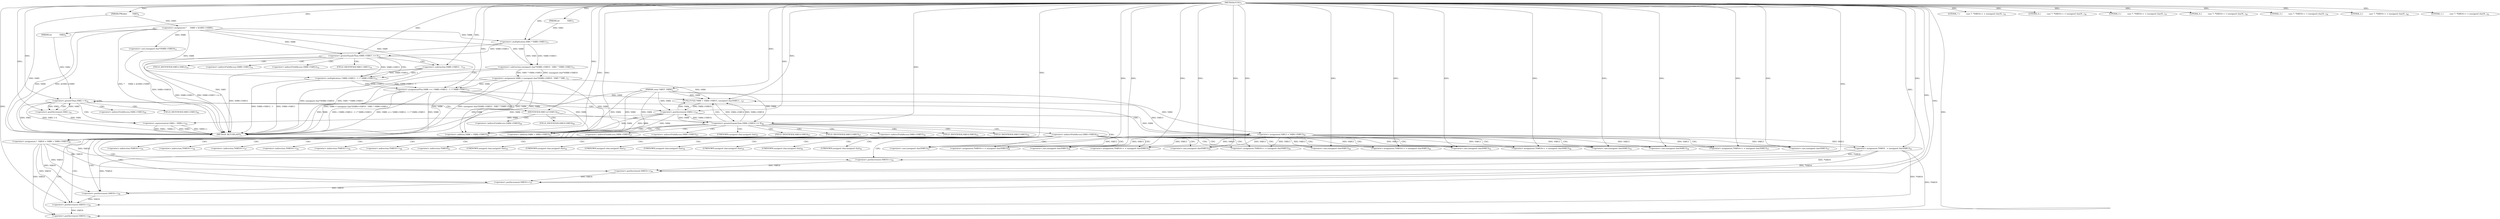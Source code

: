 digraph "FUN1" {  
"8" [label = <(METHOD,FUN1)<SUB>1</SUB>> ]
"170" [label = <(METHOD_RETURN,ANY)<SUB>1</SUB>> ]
"9" [label = <(PARAM,int             VAR1)<SUB>1</SUB>> ]
"10" [label = <(PARAM,int             VAR2)<SUB>2</SUB>> ]
"11" [label = <(PARAM,const VAR3*  VAR4)<SUB>3</SUB>> ]
"12" [label = <(PARAM,PWorker         VAR5)<SUB>4</SUB>> ]
"16" [label = <(&lt;operator&gt;.assignment,*      VAR8 = &amp;VAR5-&gt;VAR9)<SUB>7</SUB>> ]
"22" [label = <(&lt;operator&gt;.assignment,VAR6 = (unsigned char*)VAR8-&gt;VAR10 - VAR1 * VAR...)<SUB>11</SUB>> ]
"36" [label = <(&lt;operator&gt;.greaterEqualsThan,VAR8-&gt;VAR11 &gt;= 0)<SUB>12</SUB>> ]
"55" [label = <(&lt;operator&gt;.greaterThan,VAR2 &gt; 0)<SUB>18</SUB>> ]
"58" [label = <(&lt;operator&gt;.expressionList,VAR2--, VAR4++)<SUB>18</SUB>> ]
"24" [label = <(&lt;operator&gt;.subtraction,(unsigned char*)VAR8-&gt;VAR10 - VAR1 * VAR8-&gt;VAR11)<SUB>11</SUB>> ]
"42" [label = <(&lt;operator&gt;.assignmentPlus,VAR6 += ( VAR8-&gt;VAR12 - 1 ) * VAR8-&gt;VAR11)<SUB>14</SUB>> ]
"65" [label = <(&lt;operator&gt;.assignment,VAR13 = VAR4-&gt;VAR13)<SUB>20</SUB>> ]
"25" [label = <(&lt;operator&gt;.cast,(unsigned char*)VAR8-&gt;VAR10)<SUB>11</SUB>> ]
"30" [label = <(&lt;operator&gt;.multiplication,VAR1 * VAR8-&gt;VAR11)<SUB>11</SUB>> ]
"59" [label = <(&lt;operator&gt;.postDecrement,VAR2--)<SUB>18</SUB>> ]
"61" [label = <(&lt;operator&gt;.postIncrement,VAR4++)<SUB>18</SUB>> ]
"71" [label = <(IDENTIFIER,VAR13,if (VAR13))<SUB>23</SUB>> ]
"44" [label = <(&lt;operator&gt;.multiplication,( VAR8-&gt;VAR12 - 1 ) * VAR8-&gt;VAR11)<SUB>14</SUB>> ]
"45" [label = <(&lt;operator&gt;.subtraction,VAR8-&gt;VAR12 - 1)<SUB>14</SUB>> ]
"74" [label = <(&lt;operator&gt;.greaterEqualsThan,VAR4-&gt;VAR14 &gt;= 8)<SUB>26</SUB>> ]
"80" [label = <(FUN2,FUN2( VAR6 + VAR4-&gt;VAR15, (unsigned char)VAR13,...)<SUB>27</SUB>> ]
"95" [label = <(&lt;operator&gt;.assignment,*  VAR16 = VAR6 + VAR4-&gt;VAR15)<SUB>30</SUB>> ]
"81" [label = <(&lt;operator&gt;.addition,VAR6 + VAR4-&gt;VAR15)<SUB>27</SUB>> ]
"86" [label = <(&lt;operator&gt;.cast,(unsigned char)VAR13)<SUB>27</SUB>> ]
"97" [label = <(&lt;operator&gt;.addition,VAR6 + VAR4-&gt;VAR15)<SUB>30</SUB>> ]
"108" [label = <(LITERAL,7,{
          case 7: *VAR16++ = (unsigned char)V...)<SUB>35</SUB>> ]
"109" [label = <(&lt;operator&gt;.assignment,*VAR16++ = (unsigned char)VAR13)<SUB>35</SUB>> ]
"117" [label = <(LITERAL,6,{
          case 7: *VAR16++ = (unsigned char)V...)<SUB>36</SUB>> ]
"118" [label = <(&lt;operator&gt;.assignment,*VAR16++ = (unsigned char)VAR13)<SUB>36</SUB>> ]
"126" [label = <(LITERAL,5,{
          case 7: *VAR16++ = (unsigned char)V...)<SUB>37</SUB>> ]
"127" [label = <(&lt;operator&gt;.assignment,*VAR16++ = (unsigned char)VAR13)<SUB>37</SUB>> ]
"135" [label = <(LITERAL,4,{
          case 7: *VAR16++ = (unsigned char)V...)<SUB>38</SUB>> ]
"136" [label = <(&lt;operator&gt;.assignment,*VAR16++ = (unsigned char)VAR13)<SUB>38</SUB>> ]
"144" [label = <(LITERAL,3,{
          case 7: *VAR16++ = (unsigned char)V...)<SUB>39</SUB>> ]
"145" [label = <(&lt;operator&gt;.assignment,*VAR16++ = (unsigned char)VAR13)<SUB>39</SUB>> ]
"153" [label = <(LITERAL,2,{
          case 7: *VAR16++ = (unsigned char)V...)<SUB>40</SUB>> ]
"154" [label = <(&lt;operator&gt;.assignment,*VAR16++ = (unsigned char)VAR13)<SUB>40</SUB>> ]
"162" [label = <(LITERAL,1,{
          case 7: *VAR16++ = (unsigned char)V...)<SUB>41</SUB>> ]
"163" [label = <(&lt;operator&gt;.assignment,*VAR16   = (unsigned char)VAR13)<SUB>41</SUB>> ]
"113" [label = <(&lt;operator&gt;.cast,(unsigned char)VAR13)<SUB>35</SUB>> ]
"122" [label = <(&lt;operator&gt;.cast,(unsigned char)VAR13)<SUB>36</SUB>> ]
"131" [label = <(&lt;operator&gt;.cast,(unsigned char)VAR13)<SUB>37</SUB>> ]
"140" [label = <(&lt;operator&gt;.cast,(unsigned char)VAR13)<SUB>38</SUB>> ]
"149" [label = <(&lt;operator&gt;.cast,(unsigned char)VAR13)<SUB>39</SUB>> ]
"158" [label = <(&lt;operator&gt;.cast,(unsigned char)VAR13)<SUB>40</SUB>> ]
"166" [label = <(&lt;operator&gt;.cast,(unsigned char)VAR13)<SUB>41</SUB>> ]
"111" [label = <(&lt;operator&gt;.postIncrement,VAR16++)<SUB>35</SUB>> ]
"120" [label = <(&lt;operator&gt;.postIncrement,VAR16++)<SUB>36</SUB>> ]
"129" [label = <(&lt;operator&gt;.postIncrement,VAR16++)<SUB>37</SUB>> ]
"138" [label = <(&lt;operator&gt;.postIncrement,VAR16++)<SUB>38</SUB>> ]
"147" [label = <(&lt;operator&gt;.postIncrement,VAR16++)<SUB>39</SUB>> ]
"156" [label = <(&lt;operator&gt;.postIncrement,VAR16++)<SUB>40</SUB>> ]
"67" [label = <(&lt;operator&gt;.indirectFieldAccess,VAR4-&gt;VAR13)<SUB>20</SUB>> ]
"50" [label = <(&lt;operator&gt;.indirectFieldAccess,VAR8-&gt;VAR11)<SUB>14</SUB>> ]
"69" [label = <(FIELD_IDENTIFIER,VAR13,VAR13)<SUB>20</SUB>> ]
"46" [label = <(&lt;operator&gt;.indirectFieldAccess,VAR8-&gt;VAR12)<SUB>14</SUB>> ]
"52" [label = <(FIELD_IDENTIFIER,VAR11,VAR11)<SUB>14</SUB>> ]
"48" [label = <(FIELD_IDENTIFIER,VAR12,VAR12)<SUB>14</SUB>> ]
"75" [label = <(&lt;operator&gt;.indirectFieldAccess,VAR4-&gt;VAR14)<SUB>26</SUB>> ]
"77" [label = <(FIELD_IDENTIFIER,VAR14,VAR14)<SUB>26</SUB>> ]
"89" [label = <(&lt;operator&gt;.indirectFieldAccess,VAR4-&gt;VAR14)<SUB>27</SUB>> ]
"83" [label = <(&lt;operator&gt;.indirectFieldAccess,VAR4-&gt;VAR15)<SUB>27</SUB>> ]
"87" [label = <(UNKNOWN,unsigned char,unsigned char)<SUB>27</SUB>> ]
"91" [label = <(FIELD_IDENTIFIER,VAR14,VAR14)<SUB>27</SUB>> ]
"103" [label = <(&lt;operator&gt;.indirectFieldAccess,VAR4-&gt;VAR14)<SUB>33</SUB>> ]
"85" [label = <(FIELD_IDENTIFIER,VAR15,VAR15)<SUB>27</SUB>> ]
"99" [label = <(&lt;operator&gt;.indirectFieldAccess,VAR4-&gt;VAR15)<SUB>30</SUB>> ]
"105" [label = <(FIELD_IDENTIFIER,VAR14,VAR14)<SUB>33</SUB>> ]
"101" [label = <(FIELD_IDENTIFIER,VAR15,VAR15)<SUB>30</SUB>> ]
"110" [label = <(&lt;operator&gt;.indirection,*VAR16++)<SUB>35</SUB>> ]
"119" [label = <(&lt;operator&gt;.indirection,*VAR16++)<SUB>36</SUB>> ]
"128" [label = <(&lt;operator&gt;.indirection,*VAR16++)<SUB>37</SUB>> ]
"137" [label = <(&lt;operator&gt;.indirection,*VAR16++)<SUB>38</SUB>> ]
"146" [label = <(&lt;operator&gt;.indirection,*VAR16++)<SUB>39</SUB>> ]
"155" [label = <(&lt;operator&gt;.indirection,*VAR16++)<SUB>40</SUB>> ]
"164" [label = <(&lt;operator&gt;.indirection,*VAR16)<SUB>41</SUB>> ]
"114" [label = <(UNKNOWN,unsigned char,unsigned char)<SUB>35</SUB>> ]
"123" [label = <(UNKNOWN,unsigned char,unsigned char)<SUB>36</SUB>> ]
"132" [label = <(UNKNOWN,unsigned char,unsigned char)<SUB>37</SUB>> ]
"141" [label = <(UNKNOWN,unsigned char,unsigned char)<SUB>38</SUB>> ]
"150" [label = <(UNKNOWN,unsigned char,unsigned char)<SUB>39</SUB>> ]
"159" [label = <(UNKNOWN,unsigned char,unsigned char)<SUB>40</SUB>> ]
"167" [label = <(UNKNOWN,unsigned char,unsigned char)<SUB>41</SUB>> ]
  "11" -> "170"  [ label = "DDG: VAR4"] 
  "12" -> "170"  [ label = "DDG: VAR5"] 
  "16" -> "170"  [ label = "DDG: VAR8"] 
  "16" -> "170"  [ label = "DDG: &amp;VAR5-&gt;VAR9"] 
  "16" -> "170"  [ label = "DDG: *      VAR8 = &amp;VAR5-&gt;VAR9"] 
  "22" -> "170"  [ label = "DDG: VAR6"] 
  "25" -> "170"  [ label = "DDG: VAR8-&gt;VAR10"] 
  "24" -> "170"  [ label = "DDG: (unsigned char*)VAR8-&gt;VAR10"] 
  "30" -> "170"  [ label = "DDG: VAR1"] 
  "24" -> "170"  [ label = "DDG: VAR1 * VAR8-&gt;VAR11"] 
  "22" -> "170"  [ label = "DDG: (unsigned char*)VAR8-&gt;VAR10 - VAR1 * VAR8-&gt;VAR11"] 
  "22" -> "170"  [ label = "DDG: VAR6 = (unsigned char*)VAR8-&gt;VAR10 - VAR1 * VAR8-&gt;VAR11"] 
  "36" -> "170"  [ label = "DDG: VAR8-&gt;VAR11"] 
  "36" -> "170"  [ label = "DDG: VAR8-&gt;VAR11 &gt;= 0"] 
  "42" -> "170"  [ label = "DDG: VAR6"] 
  "45" -> "170"  [ label = "DDG: VAR8-&gt;VAR12"] 
  "44" -> "170"  [ label = "DDG: VAR8-&gt;VAR12 - 1"] 
  "44" -> "170"  [ label = "DDG: VAR8-&gt;VAR11"] 
  "42" -> "170"  [ label = "DDG: ( VAR8-&gt;VAR12 - 1 ) * VAR8-&gt;VAR11"] 
  "42" -> "170"  [ label = "DDG: VAR6 += ( VAR8-&gt;VAR12 - 1 ) * VAR8-&gt;VAR11"] 
  "55" -> "170"  [ label = "DDG: VAR2"] 
  "55" -> "170"  [ label = "DDG: VAR2 &gt; 0"] 
  "58" -> "170"  [ label = "DDG: VAR2--"] 
  "58" -> "170"  [ label = "DDG: VAR4++"] 
  "58" -> "170"  [ label = "DDG: VAR2--, VAR4++"] 
  "8" -> "9"  [ label = "DDG: "] 
  "8" -> "10"  [ label = "DDG: "] 
  "8" -> "11"  [ label = "DDG: "] 
  "8" -> "12"  [ label = "DDG: "] 
  "12" -> "16"  [ label = "DDG: VAR5"] 
  "24" -> "22"  [ label = "DDG: (unsigned char*)VAR8-&gt;VAR10"] 
  "24" -> "22"  [ label = "DDG: VAR1 * VAR8-&gt;VAR11"] 
  "16" -> "24"  [ label = "DDG: VAR8"] 
  "30" -> "24"  [ label = "DDG: VAR1"] 
  "30" -> "24"  [ label = "DDG: VAR8-&gt;VAR11"] 
  "16" -> "36"  [ label = "DDG: VAR8"] 
  "30" -> "36"  [ label = "DDG: VAR8-&gt;VAR11"] 
  "8" -> "36"  [ label = "DDG: "] 
  "44" -> "42"  [ label = "DDG: VAR8-&gt;VAR12 - 1"] 
  "44" -> "42"  [ label = "DDG: VAR8-&gt;VAR11"] 
  "10" -> "55"  [ label = "DDG: VAR2"] 
  "59" -> "55"  [ label = "DDG: VAR2"] 
  "8" -> "55"  [ label = "DDG: "] 
  "59" -> "58"  [ label = "DDG: VAR2"] 
  "61" -> "58"  [ label = "DDG: VAR4"] 
  "11" -> "65"  [ label = "DDG: VAR4"] 
  "61" -> "65"  [ label = "DDG: VAR4"] 
  "16" -> "25"  [ label = "DDG: VAR8"] 
  "9" -> "30"  [ label = "DDG: VAR1"] 
  "8" -> "30"  [ label = "DDG: "] 
  "16" -> "30"  [ label = "DDG: VAR8"] 
  "22" -> "42"  [ label = "DDG: VAR6"] 
  "8" -> "42"  [ label = "DDG: "] 
  "55" -> "59"  [ label = "DDG: VAR2"] 
  "8" -> "59"  [ label = "DDG: "] 
  "11" -> "61"  [ label = "DDG: VAR4"] 
  "74" -> "61"  [ label = "DDG: VAR4-&gt;VAR14"] 
  "80" -> "61"  [ label = "DDG: VAR4-&gt;VAR14"] 
  "8" -> "61"  [ label = "DDG: "] 
  "8" -> "71"  [ label = "DDG: "] 
  "45" -> "44"  [ label = "DDG: VAR8-&gt;VAR12"] 
  "45" -> "44"  [ label = "DDG: 1"] 
  "16" -> "44"  [ label = "DDG: VAR8"] 
  "36" -> "44"  [ label = "DDG: VAR8-&gt;VAR11"] 
  "16" -> "45"  [ label = "DDG: VAR8"] 
  "8" -> "45"  [ label = "DDG: "] 
  "11" -> "74"  [ label = "DDG: VAR4"] 
  "80" -> "74"  [ label = "DDG: VAR4-&gt;VAR14"] 
  "61" -> "74"  [ label = "DDG: VAR4"] 
  "8" -> "74"  [ label = "DDG: "] 
  "22" -> "80"  [ label = "DDG: VAR6"] 
  "42" -> "80"  [ label = "DDG: VAR6"] 
  "8" -> "80"  [ label = "DDG: "] 
  "11" -> "80"  [ label = "DDG: VAR4"] 
  "61" -> "80"  [ label = "DDG: VAR4"] 
  "65" -> "80"  [ label = "DDG: VAR13"] 
  "74" -> "80"  [ label = "DDG: VAR4-&gt;VAR14"] 
  "22" -> "95"  [ label = "DDG: VAR6"] 
  "42" -> "95"  [ label = "DDG: VAR6"] 
  "8" -> "95"  [ label = "DDG: "] 
  "11" -> "95"  [ label = "DDG: VAR4"] 
  "61" -> "95"  [ label = "DDG: VAR4"] 
  "22" -> "81"  [ label = "DDG: VAR6"] 
  "42" -> "81"  [ label = "DDG: VAR6"] 
  "8" -> "81"  [ label = "DDG: "] 
  "11" -> "81"  [ label = "DDG: VAR4"] 
  "61" -> "81"  [ label = "DDG: VAR4"] 
  "65" -> "86"  [ label = "DDG: VAR13"] 
  "8" -> "86"  [ label = "DDG: "] 
  "22" -> "97"  [ label = "DDG: VAR6"] 
  "42" -> "97"  [ label = "DDG: VAR6"] 
  "8" -> "97"  [ label = "DDG: "] 
  "11" -> "97"  [ label = "DDG: VAR4"] 
  "61" -> "97"  [ label = "DDG: VAR4"] 
  "8" -> "108"  [ label = "DDG: "] 
  "65" -> "109"  [ label = "DDG: VAR13"] 
  "8" -> "109"  [ label = "DDG: "] 
  "8" -> "117"  [ label = "DDG: "] 
  "65" -> "118"  [ label = "DDG: VAR13"] 
  "8" -> "118"  [ label = "DDG: "] 
  "8" -> "126"  [ label = "DDG: "] 
  "65" -> "127"  [ label = "DDG: VAR13"] 
  "8" -> "127"  [ label = "DDG: "] 
  "8" -> "135"  [ label = "DDG: "] 
  "65" -> "136"  [ label = "DDG: VAR13"] 
  "8" -> "136"  [ label = "DDG: "] 
  "8" -> "144"  [ label = "DDG: "] 
  "65" -> "145"  [ label = "DDG: VAR13"] 
  "8" -> "145"  [ label = "DDG: "] 
  "8" -> "153"  [ label = "DDG: "] 
  "65" -> "154"  [ label = "DDG: VAR13"] 
  "8" -> "154"  [ label = "DDG: "] 
  "8" -> "162"  [ label = "DDG: "] 
  "65" -> "163"  [ label = "DDG: VAR13"] 
  "8" -> "163"  [ label = "DDG: "] 
  "65" -> "113"  [ label = "DDG: VAR13"] 
  "8" -> "113"  [ label = "DDG: "] 
  "65" -> "122"  [ label = "DDG: VAR13"] 
  "8" -> "122"  [ label = "DDG: "] 
  "65" -> "131"  [ label = "DDG: VAR13"] 
  "8" -> "131"  [ label = "DDG: "] 
  "65" -> "140"  [ label = "DDG: VAR13"] 
  "8" -> "140"  [ label = "DDG: "] 
  "65" -> "149"  [ label = "DDG: VAR13"] 
  "8" -> "149"  [ label = "DDG: "] 
  "65" -> "158"  [ label = "DDG: VAR13"] 
  "8" -> "158"  [ label = "DDG: "] 
  "65" -> "166"  [ label = "DDG: VAR13"] 
  "8" -> "166"  [ label = "DDG: "] 
  "95" -> "111"  [ label = "DDG: VAR16"] 
  "163" -> "111"  [ label = "DDG: *VAR16"] 
  "8" -> "111"  [ label = "DDG: "] 
  "95" -> "120"  [ label = "DDG: VAR16"] 
  "111" -> "120"  [ label = "DDG: VAR16"] 
  "163" -> "120"  [ label = "DDG: *VAR16"] 
  "8" -> "120"  [ label = "DDG: "] 
  "95" -> "129"  [ label = "DDG: VAR16"] 
  "120" -> "129"  [ label = "DDG: VAR16"] 
  "163" -> "129"  [ label = "DDG: *VAR16"] 
  "8" -> "129"  [ label = "DDG: "] 
  "95" -> "138"  [ label = "DDG: VAR16"] 
  "129" -> "138"  [ label = "DDG: VAR16"] 
  "163" -> "138"  [ label = "DDG: *VAR16"] 
  "8" -> "138"  [ label = "DDG: "] 
  "95" -> "147"  [ label = "DDG: VAR16"] 
  "138" -> "147"  [ label = "DDG: VAR16"] 
  "163" -> "147"  [ label = "DDG: *VAR16"] 
  "8" -> "147"  [ label = "DDG: "] 
  "95" -> "156"  [ label = "DDG: VAR16"] 
  "147" -> "156"  [ label = "DDG: VAR16"] 
  "163" -> "156"  [ label = "DDG: *VAR16"] 
  "8" -> "156"  [ label = "DDG: "] 
  "36" -> "42"  [ label = "CDG: "] 
  "36" -> "52"  [ label = "CDG: "] 
  "36" -> "50"  [ label = "CDG: "] 
  "36" -> "44"  [ label = "CDG: "] 
  "36" -> "48"  [ label = "CDG: "] 
  "36" -> "46"  [ label = "CDG: "] 
  "36" -> "45"  [ label = "CDG: "] 
  "55" -> "69"  [ label = "CDG: "] 
  "55" -> "67"  [ label = "CDG: "] 
  "55" -> "59"  [ label = "CDG: "] 
  "55" -> "58"  [ label = "CDG: "] 
  "55" -> "61"  [ label = "CDG: "] 
  "55" -> "65"  [ label = "CDG: "] 
  "55" -> "71"  [ label = "CDG: "] 
  "55" -> "55"  [ label = "CDG: "] 
  "71" -> "77"  [ label = "CDG: "] 
  "71" -> "75"  [ label = "CDG: "] 
  "71" -> "74"  [ label = "CDG: "] 
  "74" -> "81"  [ label = "CDG: "] 
  "74" -> "85"  [ label = "CDG: "] 
  "74" -> "103"  [ label = "CDG: "] 
  "74" -> "95"  [ label = "CDG: "] 
  "74" -> "87"  [ label = "CDG: "] 
  "74" -> "97"  [ label = "CDG: "] 
  "74" -> "91"  [ label = "CDG: "] 
  "74" -> "101"  [ label = "CDG: "] 
  "74" -> "80"  [ label = "CDG: "] 
  "74" -> "86"  [ label = "CDG: "] 
  "74" -> "89"  [ label = "CDG: "] 
  "74" -> "99"  [ label = "CDG: "] 
  "74" -> "83"  [ label = "CDG: "] 
  "74" -> "105"  [ label = "CDG: "] 
  "103" -> "167"  [ label = "CDG: "] 
  "103" -> "120"  [ label = "CDG: "] 
  "103" -> "113"  [ label = "CDG: "] 
  "103" -> "136"  [ label = "CDG: "] 
  "103" -> "154"  [ label = "CDG: "] 
  "103" -> "145"  [ label = "CDG: "] 
  "103" -> "146"  [ label = "CDG: "] 
  "103" -> "128"  [ label = "CDG: "] 
  "103" -> "163"  [ label = "CDG: "] 
  "103" -> "114"  [ label = "CDG: "] 
  "103" -> "131"  [ label = "CDG: "] 
  "103" -> "149"  [ label = "CDG: "] 
  "103" -> "132"  [ label = "CDG: "] 
  "103" -> "150"  [ label = "CDG: "] 
  "103" -> "119"  [ label = "CDG: "] 
  "103" -> "129"  [ label = "CDG: "] 
  "103" -> "138"  [ label = "CDG: "] 
  "103" -> "137"  [ label = "CDG: "] 
  "103" -> "118"  [ label = "CDG: "] 
  "103" -> "164"  [ label = "CDG: "] 
  "103" -> "127"  [ label = "CDG: "] 
  "103" -> "155"  [ label = "CDG: "] 
  "103" -> "158"  [ label = "CDG: "] 
  "103" -> "111"  [ label = "CDG: "] 
  "103" -> "141"  [ label = "CDG: "] 
  "103" -> "122"  [ label = "CDG: "] 
  "103" -> "166"  [ label = "CDG: "] 
  "103" -> "123"  [ label = "CDG: "] 
  "103" -> "159"  [ label = "CDG: "] 
  "103" -> "140"  [ label = "CDG: "] 
  "103" -> "147"  [ label = "CDG: "] 
  "103" -> "110"  [ label = "CDG: "] 
  "103" -> "156"  [ label = "CDG: "] 
  "103" -> "109"  [ label = "CDG: "] 
}
